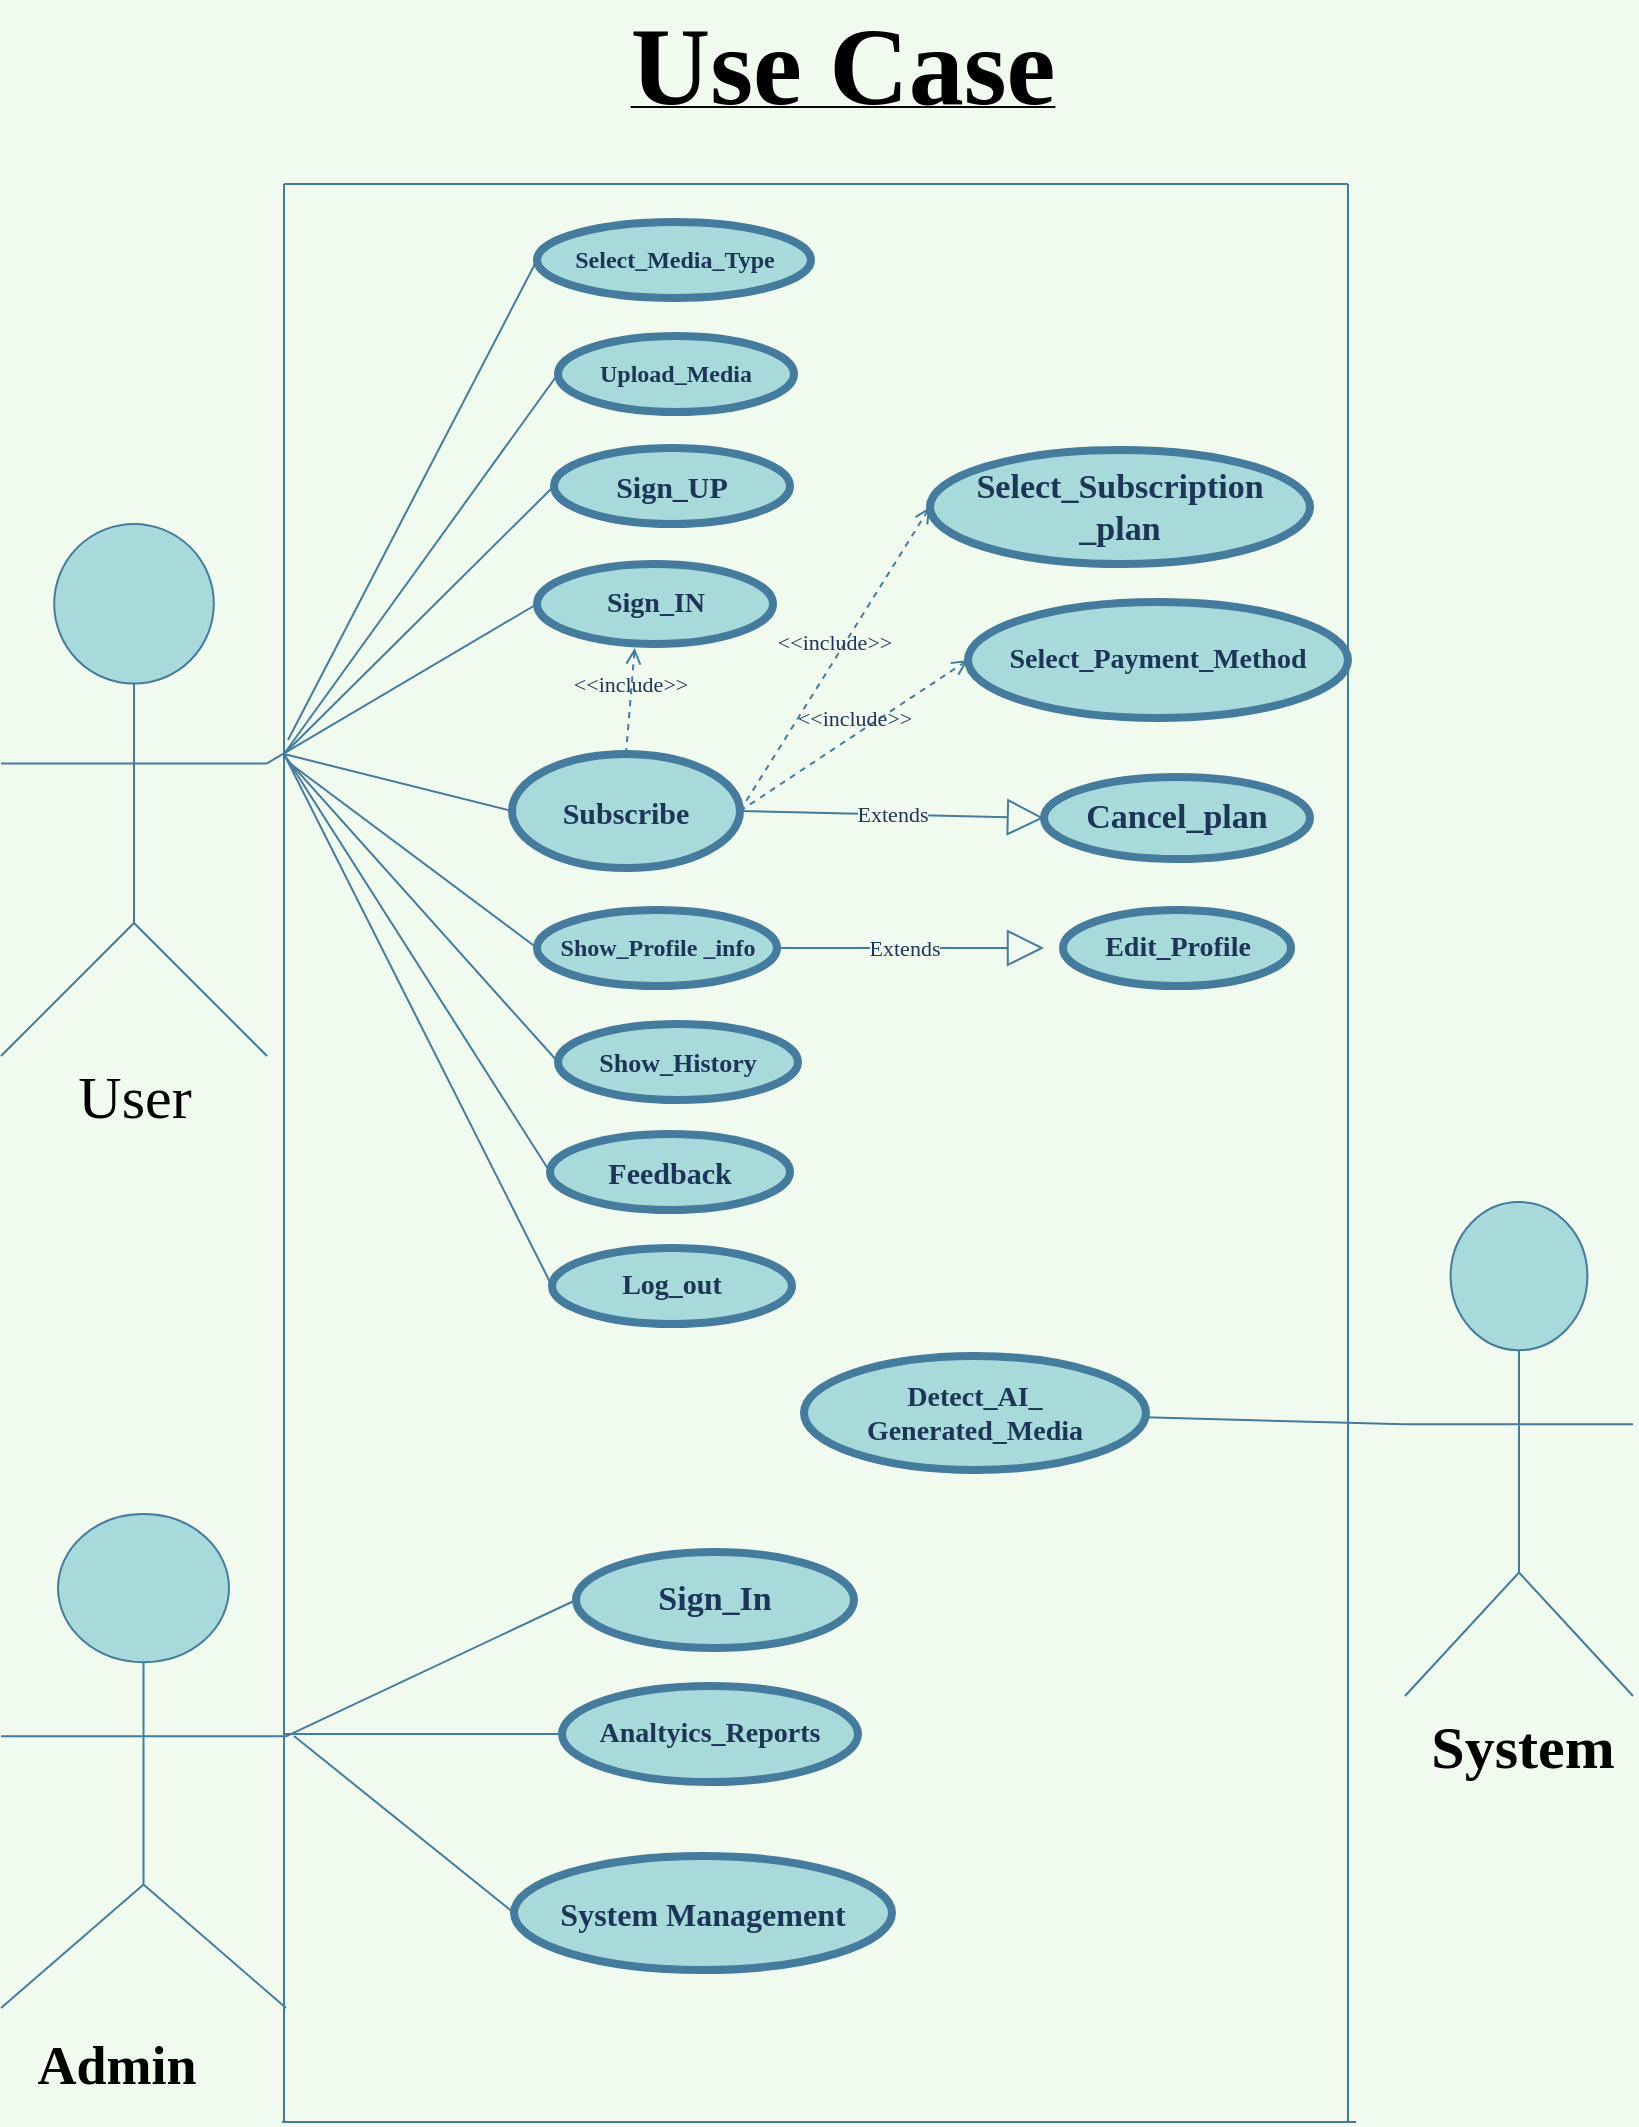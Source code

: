 <mxfile version="13.9.9" type="device"><diagram id="rHk3gjvVNc00_DlIDdCf" name="Page-1"><mxGraphModel dx="1024" dy="592" grid="0" gridSize="19" guides="1" tooltips="1" connect="1" arrows="1" fold="1" page="1" pageScale="1" pageWidth="850" pageHeight="1100" background="#F1FAEE" math="0" shadow="0"><root><mxCell id="0"/><mxCell id="1" parent="0"/><mxCell id="5p4-klABl4z1z5n9kfjx-3" value="" style="outlineConnect=0;whiteSpace=wrap;verticalLabelPosition=bottom;verticalAlign=top;align=center;shape=mxgraph.archimate3.actor;fillColor=#A8DADC;strokeColor=#457B9D;fontColor=#1D3557;" parent="1" vertex="1"><mxGeometry x="10.5" y="265" width="133" height="266" as="geometry"/></mxCell><mxCell id="5p4-klABl4z1z5n9kfjx-4" value="&lt;font style=&quot;line-height: 190% ; font-size: 30px&quot; face=&quot;Comic Sans MS&quot; color=&quot;#000000&quot;&gt;User&lt;/font&gt;" style="text;html=1;align=center;verticalAlign=middle;resizable=0;points=[];autosize=1;fontColor=#1D3557;" parent="1" vertex="1"><mxGeometry x="38.5" y="520" width="77" height="61" as="geometry"/></mxCell><mxCell id="5p4-klABl4z1z5n9kfjx-33" value="" style="endArrow=none;html=1;fontFamily=Comic Sans MS;exitX=0;exitY=0.5;exitDx=0;exitDy=0;labelBackgroundColor=#F1FAEE;strokeColor=#457B9D;fontColor=#1D3557;" parent="1" source="5p4-klABl4z1z5n9kfjx-48" edge="1"><mxGeometry width="50" height="50" relative="1" as="geometry"><mxPoint x="303" y="247.5" as="sourcePoint"/><mxPoint x="152" y="380" as="targetPoint"/></mxGeometry></mxCell><mxCell id="5p4-klABl4z1z5n9kfjx-34" value="" style="endArrow=none;html=1;fontFamily=Comic Sans MS;exitX=0;exitY=0.5;exitDx=0;exitDy=0;labelBackgroundColor=#F1FAEE;strokeColor=#457B9D;fontColor=#1D3557;" parent="1" source="5p4-klABl4z1z5n9kfjx-50" edge="1"><mxGeometry width="50" height="50" relative="1" as="geometry"><mxPoint x="288" y="314" as="sourcePoint"/><mxPoint x="152" y="380" as="targetPoint"/></mxGeometry></mxCell><mxCell id="5p4-klABl4z1z5n9kfjx-35" value="" style="endArrow=none;html=1;fontFamily=Comic Sans MS;entryX=1;entryY=0.45;entryDx=0;entryDy=0;exitX=0;exitY=0.5;exitDx=0;exitDy=0;entryPerimeter=0;labelBackgroundColor=#F1FAEE;strokeColor=#457B9D;fontColor=#1D3557;" parent="1" source="5p4-klABl4z1z5n9kfjx-52" target="5p4-klABl4z1z5n9kfjx-3" edge="1"><mxGeometry width="50" height="50" relative="1" as="geometry"><mxPoint x="290" y="385.5" as="sourcePoint"/><mxPoint x="324.0" y="191" as="targetPoint"/></mxGeometry></mxCell><mxCell id="5p4-klABl4z1z5n9kfjx-41" value="&lt;font size=&quot;1&quot; color=&quot;#000000&quot;&gt;&lt;u&gt;&lt;b style=&quot;font-size: 55px&quot;&gt;Use Case&lt;/b&gt;&lt;/u&gt;&lt;/font&gt;" style="text;html=1;align=center;verticalAlign=middle;resizable=0;points=[];autosize=1;fontFamily=Comic Sans MS;fontColor=#1D3557;" parent="1" vertex="1"><mxGeometry x="304" y="18" width="254" height="36" as="geometry"/></mxCell><mxCell id="5p4-klABl4z1z5n9kfjx-45" value="&lt;font size=&quot;1&quot;&gt;&lt;b style=&quot;font-size: 12px&quot;&gt;Select_Media_Type&lt;/b&gt;&lt;/font&gt;" style="ellipse;whiteSpace=wrap;html=1;strokeWidth=4;fontFamily=Comic Sans MS;fillColor=#A8DADC;strokeColor=#457B9D;fontColor=#1D3557;" parent="1" vertex="1"><mxGeometry x="278.5" y="114" width="137" height="38" as="geometry"/></mxCell><mxCell id="5p4-klABl4z1z5n9kfjx-48" value="&lt;b&gt;Upload_Media&lt;/b&gt;" style="ellipse;whiteSpace=wrap;html=1;strokeWidth=4;fontFamily=Comic Sans MS;fillColor=#A8DADC;strokeColor=#457B9D;fontColor=#1D3557;" parent="1" vertex="1"><mxGeometry x="289" y="171" width="118" height="38" as="geometry"/></mxCell><mxCell id="5p4-klABl4z1z5n9kfjx-50" value="&lt;b&gt;&lt;font style=&quot;font-size: 15px&quot;&gt;Sign_UP&lt;/font&gt;&lt;/b&gt;" style="ellipse;whiteSpace=wrap;html=1;strokeWidth=4;fontFamily=Comic Sans MS;fillColor=#A8DADC;strokeColor=#457B9D;fontColor=#1D3557;" parent="1" vertex="1"><mxGeometry x="287" y="227" width="118" height="38" as="geometry"/></mxCell><mxCell id="5p4-klABl4z1z5n9kfjx-52" value="&lt;b&gt;&lt;font style=&quot;font-size: 14px&quot;&gt;Sign_IN&lt;/font&gt;&lt;/b&gt;" style="ellipse;whiteSpace=wrap;html=1;strokeWidth=4;fontFamily=Comic Sans MS;fillColor=#A8DADC;strokeColor=#457B9D;fontColor=#1D3557;" parent="1" vertex="1"><mxGeometry x="278.5" y="285" width="118" height="40" as="geometry"/></mxCell><mxCell id="5p4-klABl4z1z5n9kfjx-53" value="&lt;b&gt;&lt;font style=&quot;font-size: 15px&quot;&gt;Subscribe&lt;/font&gt;&lt;/b&gt;" style="ellipse;whiteSpace=wrap;html=1;strokeWidth=4;fontFamily=Comic Sans MS;fillColor=#A8DADC;strokeColor=#457B9D;fontColor=#1D3557;" parent="1" vertex="1"><mxGeometry x="266" y="380" width="114" height="57" as="geometry"/></mxCell><mxCell id="5p4-klABl4z1z5n9kfjx-54" value="&lt;b&gt;&lt;font style=&quot;font-size: 12px&quot;&gt;Show_Profile _info&lt;/font&gt;&lt;/b&gt;" style="ellipse;whiteSpace=wrap;html=1;strokeWidth=4;fontFamily=Comic Sans MS;fillColor=#A8DADC;strokeColor=#457B9D;fontColor=#1D3557;" parent="1" vertex="1"><mxGeometry x="278.5" y="458" width="120" height="38" as="geometry"/></mxCell><mxCell id="5p4-klABl4z1z5n9kfjx-55" value="&lt;b&gt;&lt;font style=&quot;font-size: 13px&quot;&gt;Show_History&lt;/font&gt;&lt;/b&gt;" style="ellipse;whiteSpace=wrap;html=1;strokeWidth=4;fontFamily=Comic Sans MS;fillColor=#A8DADC;strokeColor=#457B9D;fontColor=#1D3557;" parent="1" vertex="1"><mxGeometry x="289" y="515" width="120" height="38" as="geometry"/></mxCell><mxCell id="5p4-klABl4z1z5n9kfjx-56" value="&lt;b&gt;&lt;font style=&quot;font-size: 15px&quot;&gt;Feedback&lt;/font&gt;&lt;/b&gt;" style="ellipse;whiteSpace=wrap;html=1;strokeWidth=4;fontFamily=Comic Sans MS;fillColor=#A8DADC;strokeColor=#457B9D;fontColor=#1D3557;" parent="1" vertex="1"><mxGeometry x="285" y="570" width="120" height="38" as="geometry"/></mxCell><mxCell id="5p4-klABl4z1z5n9kfjx-57" value="&lt;b&gt;&lt;font style=&quot;font-size: 14px&quot;&gt;Log_out&lt;/font&gt;&lt;/b&gt;" style="ellipse;whiteSpace=wrap;html=1;strokeWidth=4;fontFamily=Comic Sans MS;fillColor=#A8DADC;strokeColor=#457B9D;fontColor=#1D3557;" parent="1" vertex="1"><mxGeometry x="286" y="627" width="120" height="38" as="geometry"/></mxCell><mxCell id="5p4-klABl4z1z5n9kfjx-62" value="Extends" style="endArrow=block;endSize=16;endFill=0;html=1;fontFamily=Comic Sans MS;exitX=1;exitY=0.5;exitDx=0;exitDy=0;labelBackgroundColor=#F1FAEE;strokeColor=#457B9D;fontColor=#1D3557;" parent="1" source="5p4-klABl4z1z5n9kfjx-54" edge="1"><mxGeometry x="-0.05" width="160" relative="1" as="geometry"><mxPoint x="437" y="437" as="sourcePoint"/><mxPoint x="532" y="477" as="targetPoint"/><mxPoint as="offset"/></mxGeometry></mxCell><mxCell id="5p4-klABl4z1z5n9kfjx-63" value="&lt;b&gt;&lt;font style=&quot;font-size: 14px&quot;&gt;Edit_Profile&lt;/font&gt;&lt;/b&gt;" style="ellipse;whiteSpace=wrap;html=1;strokeWidth=4;fontFamily=Comic Sans MS;fillColor=#A8DADC;strokeColor=#457B9D;fontColor=#1D3557;" parent="1" vertex="1"><mxGeometry x="541.5" y="458" width="114" height="38" as="geometry"/></mxCell><mxCell id="5p4-klABl4z1z5n9kfjx-65" value="&lt;b style=&quot;font-size: 14px&quot;&gt;Detect_AI_&lt;br&gt;Generated_Media&lt;/b&gt;" style="ellipse;whiteSpace=wrap;html=1;strokeWidth=4;fontFamily=Comic Sans MS;fillColor=#A8DADC;strokeColor=#457B9D;fontColor=#1D3557;" parent="1" vertex="1"><mxGeometry x="412" y="681" width="171" height="57" as="geometry"/></mxCell><mxCell id="5p4-klABl4z1z5n9kfjx-67" value="" style="outlineConnect=0;whiteSpace=wrap;verticalLabelPosition=bottom;verticalAlign=top;align=center;shape=mxgraph.archimate3.actor;fillColor=#A8DADC;strokeColor=#457B9D;fontColor=#1D3557;" parent="1" vertex="1"><mxGeometry x="10.5" y="760" width="142.5" height="247" as="geometry"/></mxCell><mxCell id="5p4-klABl4z1z5n9kfjx-68" value="&lt;b&gt;&lt;font style=&quot;font-size: 17px&quot;&gt;Sign_In&lt;/font&gt;&lt;/b&gt;" style="ellipse;whiteSpace=wrap;html=1;strokeWidth=4;fontFamily=Comic Sans MS;fillColor=#A8DADC;strokeColor=#457B9D;fontColor=#1D3557;" parent="1" vertex="1"><mxGeometry x="298" y="779" width="139" height="48" as="geometry"/></mxCell><mxCell id="5p4-klABl4z1z5n9kfjx-70" value="&lt;b&gt;&lt;font style=&quot;font-size: 14px&quot;&gt;Analtyics_Reports&lt;/font&gt;&lt;/b&gt;" style="ellipse;whiteSpace=wrap;html=1;strokeWidth=4;fontFamily=Comic Sans MS;fillColor=#A8DADC;strokeColor=#457B9D;fontColor=#1D3557;" parent="1" vertex="1"><mxGeometry x="291" y="846" width="148" height="48" as="geometry"/></mxCell><mxCell id="5p4-klABl4z1z5n9kfjx-71" value="&lt;b&gt;&lt;font style=&quot;font-size: 16px&quot;&gt;System Management&lt;/font&gt;&lt;/b&gt;" style="ellipse;whiteSpace=wrap;html=1;strokeWidth=4;fontFamily=Comic Sans MS;fillColor=#A8DADC;strokeColor=#457B9D;fontColor=#1D3557;" parent="1" vertex="1"><mxGeometry x="267" y="931" width="189" height="57" as="geometry"/></mxCell><mxCell id="5p4-klABl4z1z5n9kfjx-72" value="" style="endArrow=none;html=1;fontFamily=Comic Sans MS;entryX=0;entryY=0.5;entryDx=0;entryDy=0;exitX=1;exitY=0.45;exitDx=0;exitDy=0;exitPerimeter=0;labelBackgroundColor=#F1FAEE;strokeColor=#457B9D;fontColor=#1D3557;" parent="1" source="5p4-klABl4z1z5n9kfjx-67" target="5p4-klABl4z1z5n9kfjx-68" edge="1"><mxGeometry width="50" height="50" relative="1" as="geometry"><mxPoint x="152" y="871" as="sourcePoint"/><mxPoint x="202" y="760" as="targetPoint"/></mxGeometry></mxCell><mxCell id="5p4-klABl4z1z5n9kfjx-73" value="" style="endArrow=none;html=1;fontFamily=Comic Sans MS;entryX=0;entryY=0.5;entryDx=0;entryDy=0;labelBackgroundColor=#F1FAEE;strokeColor=#457B9D;fontColor=#1D3557;" parent="1" target="5p4-klABl4z1z5n9kfjx-70" edge="1"><mxGeometry width="50" height="50" relative="1" as="geometry"><mxPoint x="152" y="870" as="sourcePoint"/><mxPoint x="203.711" y="845.5" as="targetPoint"/></mxGeometry></mxCell><mxCell id="5p4-klABl4z1z5n9kfjx-74" value="" style="endArrow=none;html=1;fontFamily=Comic Sans MS;exitX=0;exitY=0.5;exitDx=0;exitDy=0;labelBackgroundColor=#F1FAEE;strokeColor=#457B9D;fontColor=#1D3557;" parent="1" source="5p4-klABl4z1z5n9kfjx-71" edge="1"><mxGeometry width="50" height="50" relative="1" as="geometry"><mxPoint x="95" y="943" as="sourcePoint"/><mxPoint x="157" y="871" as="targetPoint"/></mxGeometry></mxCell><mxCell id="5p4-klABl4z1z5n9kfjx-75" value="" style="outlineConnect=0;whiteSpace=wrap;verticalLabelPosition=bottom;verticalAlign=top;align=center;shape=mxgraph.archimate3.actor;fillColor=#A8DADC;strokeColor=#457B9D;fontColor=#1D3557;" parent="1" vertex="1"><mxGeometry x="712.5" y="604" width="114" height="247" as="geometry"/></mxCell><mxCell id="5p4-klABl4z1z5n9kfjx-76" value="" style="endArrow=none;html=1;fontFamily=Comic Sans MS;entryX=0;entryY=0.45;entryDx=0;entryDy=0;entryPerimeter=0;labelBackgroundColor=#F1FAEE;strokeColor=#457B9D;fontColor=#1D3557;" parent="1" source="5p4-klABl4z1z5n9kfjx-65" target="5p4-klABl4z1z5n9kfjx-75" edge="1"><mxGeometry width="50" height="50" relative="1" as="geometry"><mxPoint x="627" y="681" as="sourcePoint"/><mxPoint x="696" y="684" as="targetPoint"/></mxGeometry></mxCell><mxCell id="5p4-klABl4z1z5n9kfjx-78" value="&lt;font size=&quot;1&quot; color=&quot;#000000&quot;&gt;&lt;b style=&quot;line-height: 170% ; font-size: 27px&quot;&gt;Admin&lt;/b&gt;&lt;/font&gt;" style="text;html=1;align=center;verticalAlign=middle;resizable=0;points=[];autosize=1;fontFamily=Comic Sans MS;fontColor=#1D3557;" parent="1" vertex="1"><mxGeometry x="23.5" y="1011" width="88" height="50" as="geometry"/></mxCell><mxCell id="5p4-klABl4z1z5n9kfjx-79" value="&lt;font size=&quot;1&quot; color=&quot;#000000&quot;&gt;&lt;b style=&quot;font-size: 30px&quot;&gt;System&lt;/b&gt;&lt;/font&gt;" style="text;html=1;align=center;verticalAlign=middle;resizable=0;points=[];autosize=1;fontFamily=Comic Sans MS;fontColor=#1D3557;" parent="1" vertex="1"><mxGeometry x="712.5" y="863" width="116" height="26" as="geometry"/></mxCell><mxCell id="5p4-klABl4z1z5n9kfjx-80" value="" style="endArrow=none;html=1;fontFamily=Comic Sans MS;labelBackgroundColor=#F1FAEE;strokeColor=#457B9D;fontColor=#1D3557;" parent="1" edge="1"><mxGeometry width="50" height="50" relative="1" as="geometry"><mxPoint x="152" y="95" as="sourcePoint"/><mxPoint x="684" y="95" as="targetPoint"/></mxGeometry></mxCell><mxCell id="5p4-klABl4z1z5n9kfjx-81" value="" style="endArrow=none;html=1;fontFamily=Comic Sans MS;labelBackgroundColor=#F1FAEE;strokeColor=#457B9D;fontColor=#1D3557;" parent="1" edge="1"><mxGeometry width="50" height="50" relative="1" as="geometry"><mxPoint x="151" y="1064" as="sourcePoint"/><mxPoint x="688" y="1064" as="targetPoint"/></mxGeometry></mxCell><mxCell id="5p4-klABl4z1z5n9kfjx-82" value="" style="endArrow=none;html=1;fontFamily=Comic Sans MS;labelBackgroundColor=#F1FAEE;strokeColor=#457B9D;fontColor=#1D3557;" parent="1" edge="1"><mxGeometry width="50" height="50" relative="1" as="geometry"><mxPoint x="684" y="1064" as="sourcePoint"/><mxPoint x="684" y="95" as="targetPoint"/></mxGeometry></mxCell><mxCell id="5p4-klABl4z1z5n9kfjx-83" value="" style="endArrow=none;html=1;fontFamily=Comic Sans MS;labelBackgroundColor=#F1FAEE;strokeColor=#457B9D;fontColor=#1D3557;" parent="1" edge="1"><mxGeometry width="50" height="50" relative="1" as="geometry"><mxPoint x="152" y="1064" as="sourcePoint"/><mxPoint x="152" y="95" as="targetPoint"/></mxGeometry></mxCell><mxCell id="5p4-klABl4z1z5n9kfjx-84" value="" style="endArrow=none;html=1;fontFamily=Comic Sans MS;entryX=0;entryY=0.5;entryDx=0;entryDy=0;labelBackgroundColor=#F1FAEE;strokeColor=#457B9D;fontColor=#1D3557;" parent="1" target="5p4-klABl4z1z5n9kfjx-53" edge="1"><mxGeometry width="50" height="50" relative="1" as="geometry"><mxPoint x="152" y="380" as="sourcePoint"/><mxPoint x="259" y="418" as="targetPoint"/></mxGeometry></mxCell><mxCell id="5p4-klABl4z1z5n9kfjx-88" value="Extends" style="endArrow=block;endSize=16;endFill=0;html=1;fontFamily=Comic Sans MS;exitX=1;exitY=0.5;exitDx=0;exitDy=0;entryX=0;entryY=0.5;entryDx=0;entryDy=0;labelBackgroundColor=#F1FAEE;strokeColor=#457B9D;fontColor=#1D3557;" parent="1" source="5p4-klABl4z1z5n9kfjx-53" target="5p4-klABl4z1z5n9kfjx-89" edge="1"><mxGeometry width="160" relative="1" as="geometry"><mxPoint x="494" y="380" as="sourcePoint"/><mxPoint x="532" y="370" as="targetPoint"/></mxGeometry></mxCell><mxCell id="5p4-klABl4z1z5n9kfjx-89" value="&lt;b&gt;&lt;font style=&quot;font-size: 17px&quot;&gt;Cancel_plan&lt;/font&gt;&lt;/b&gt;" style="ellipse;whiteSpace=wrap;html=1;strokeWidth=4;fontFamily=Comic Sans MS;fillColor=#A8DADC;strokeColor=#457B9D;fontColor=#1D3557;" parent="1" vertex="1"><mxGeometry x="532" y="391.5" width="133" height="41" as="geometry"/></mxCell><mxCell id="5p4-klABl4z1z5n9kfjx-92" value="&amp;lt;&amp;lt;include&amp;gt;&amp;gt;" style="edgeStyle=none;html=1;endArrow=open;verticalAlign=bottom;dashed=1;labelBackgroundColor=none;fontFamily=Comic Sans MS;exitX=1;exitY=0.5;exitDx=0;exitDy=0;entryX=0;entryY=0.5;entryDx=0;entryDy=0;strokeColor=#457B9D;fontColor=#1D3557;" parent="1" source="5p4-klABl4z1z5n9kfjx-53" target="5p4-klABl4z1z5n9kfjx-96" edge="1"><mxGeometry width="160" relative="1" as="geometry"><mxPoint x="475" y="247" as="sourcePoint"/><mxPoint x="475" y="188" as="targetPoint"/></mxGeometry></mxCell><mxCell id="5p4-klABl4z1z5n9kfjx-93" value="&amp;lt;&amp;lt;include&amp;gt;&amp;gt;" style="edgeStyle=none;html=1;endArrow=open;verticalAlign=bottom;dashed=1;labelBackgroundColor=none;fontFamily=Comic Sans MS;exitX=1;exitY=0.5;exitDx=0;exitDy=0;entryX=0;entryY=0.5;entryDx=0;entryDy=0;strokeColor=#457B9D;fontColor=#1D3557;" parent="1" source="5p4-klABl4z1z5n9kfjx-53" target="5p4-klABl4z1z5n9kfjx-97" edge="1"><mxGeometry width="160" relative="1" as="geometry"><mxPoint x="418" y="361" as="sourcePoint"/><mxPoint x="513" y="304" as="targetPoint"/></mxGeometry></mxCell><mxCell id="5p4-klABl4z1z5n9kfjx-94" value="" style="endArrow=none;html=1;fontFamily=Comic Sans MS;entryX=0;entryY=0.5;entryDx=0;entryDy=0;labelBackgroundColor=#F1FAEE;strokeColor=#457B9D;fontColor=#1D3557;" parent="1" target="5p4-klABl4z1z5n9kfjx-57" edge="1"><mxGeometry width="50" height="50" relative="1" as="geometry"><mxPoint x="152" y="380" as="sourcePoint"/><mxPoint x="278" y="608" as="targetPoint"/></mxGeometry></mxCell><mxCell id="5p4-klABl4z1z5n9kfjx-95" value="" style="endArrow=none;html=1;fontFamily=Comic Sans MS;entryX=0;entryY=0.5;entryDx=0;entryDy=0;labelBackgroundColor=#F1FAEE;strokeColor=#457B9D;fontColor=#1D3557;" parent="1" target="5p4-klABl4z1z5n9kfjx-56" edge="1"><mxGeometry width="50" height="50" relative="1" as="geometry"><mxPoint x="152" y="380" as="sourcePoint"/><mxPoint x="259" y="551" as="targetPoint"/></mxGeometry></mxCell><mxCell id="5p4-klABl4z1z5n9kfjx-96" value="&lt;b style=&quot;font-size: 17px&quot;&gt;Select_Subscription&lt;br&gt;_plan&lt;/b&gt;" style="ellipse;whiteSpace=wrap;html=1;strokeWidth=4;fontFamily=Comic Sans MS;fillColor=#A8DADC;strokeColor=#457B9D;fontColor=#1D3557;" parent="1" vertex="1"><mxGeometry x="475" y="228" width="190" height="57" as="geometry"/></mxCell><mxCell id="5p4-klABl4z1z5n9kfjx-97" value="&lt;b&gt;&lt;font style=&quot;font-size: 14px&quot;&gt;Select_Payment_Method&lt;/font&gt;&lt;/b&gt;" style="ellipse;whiteSpace=wrap;html=1;strokeWidth=4;fontFamily=Comic Sans MS;fillColor=#A8DADC;strokeColor=#457B9D;fontColor=#1D3557;" parent="1" vertex="1"><mxGeometry x="494" y="304" width="190" height="58" as="geometry"/></mxCell><mxCell id="5p4-klABl4z1z5n9kfjx-98" value="&amp;lt;&amp;lt;include&amp;gt;&amp;gt;" style="edgeStyle=none;html=1;endArrow=open;verticalAlign=bottom;dashed=1;labelBackgroundColor=none;fontFamily=Comic Sans MS;entryX=0.414;entryY=1.05;entryDx=0;entryDy=0;entryPerimeter=0;exitX=0.5;exitY=0;exitDx=0;exitDy=0;strokeColor=#457B9D;fontColor=#1D3557;" parent="1" source="5p4-klABl4z1z5n9kfjx-53" target="5p4-klABl4z1z5n9kfjx-52" edge="1"><mxGeometry width="160" relative="1" as="geometry"><mxPoint x="304" y="380" as="sourcePoint"/><mxPoint x="426" y="361" as="targetPoint"/></mxGeometry></mxCell><mxCell id="0f_0SsKDqkv_gF9LSR3I-1" value="" style="endArrow=none;html=1;fontFamily=Comic Sans MS;entryX=0;entryY=0.5;entryDx=0;entryDy=0;labelBackgroundColor=#F1FAEE;strokeColor=#457B9D;fontColor=#1D3557;" edge="1" parent="1" target="5p4-klABl4z1z5n9kfjx-55"><mxGeometry width="50" height="50" relative="1" as="geometry"><mxPoint x="152" y="381" as="sourcePoint"/><mxPoint x="365" y="847" as="targetPoint"/></mxGeometry></mxCell><mxCell id="0f_0SsKDqkv_gF9LSR3I-2" value="" style="endArrow=none;html=1;fontFamily=Comic Sans MS;entryX=0;entryY=0.5;entryDx=0;entryDy=0;labelBackgroundColor=#F1FAEE;strokeColor=#457B9D;fontColor=#1D3557;" edge="1" parent="1" target="5p4-klABl4z1z5n9kfjx-54"><mxGeometry width="50" height="50" relative="1" as="geometry"><mxPoint x="154" y="384" as="sourcePoint"/><mxPoint x="291" y="537" as="targetPoint"/></mxGeometry></mxCell><mxCell id="0f_0SsKDqkv_gF9LSR3I-3" value="" style="endArrow=none;html=1;fontFamily=Comic Sans MS;entryX=0;entryY=0.5;entryDx=0;entryDy=0;labelBackgroundColor=#F1FAEE;strokeColor=#457B9D;fontColor=#1D3557;" edge="1" parent="1" target="5p4-klABl4z1z5n9kfjx-45"><mxGeometry width="50" height="50" relative="1" as="geometry"><mxPoint x="154" y="373" as="sourcePoint"/><mxPoint x="373" y="374" as="targetPoint"/></mxGeometry></mxCell></root></mxGraphModel></diagram></mxfile>